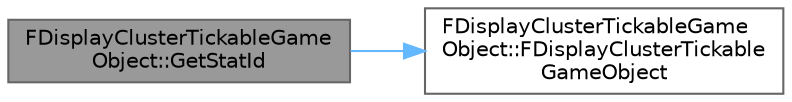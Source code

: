digraph "FDisplayClusterTickableGameObject::GetStatId"
{
 // INTERACTIVE_SVG=YES
 // LATEX_PDF_SIZE
  bgcolor="transparent";
  edge [fontname=Helvetica,fontsize=10,labelfontname=Helvetica,labelfontsize=10];
  node [fontname=Helvetica,fontsize=10,shape=box,height=0.2,width=0.4];
  rankdir="LR";
  Node1 [id="Node000001",label="FDisplayClusterTickableGame\lObject::GetStatId",height=0.2,width=0.4,color="gray40", fillcolor="grey60", style="filled", fontcolor="black",tooltip="Return the stat id used to track the performance of this object."];
  Node1 -> Node2 [id="edge1_Node000001_Node000002",color="steelblue1",style="solid",tooltip=" "];
  Node2 [id="Node000002",label="FDisplayClusterTickableGame\lObject::FDisplayClusterTickable\lGameObject",height=0.2,width=0.4,color="grey40", fillcolor="white", style="filled",URL="$d6/d3e/classFDisplayClusterTickableGameObject.html#ac2ff335ac392d90c7108df5b272f8447",tooltip=" "];
}
